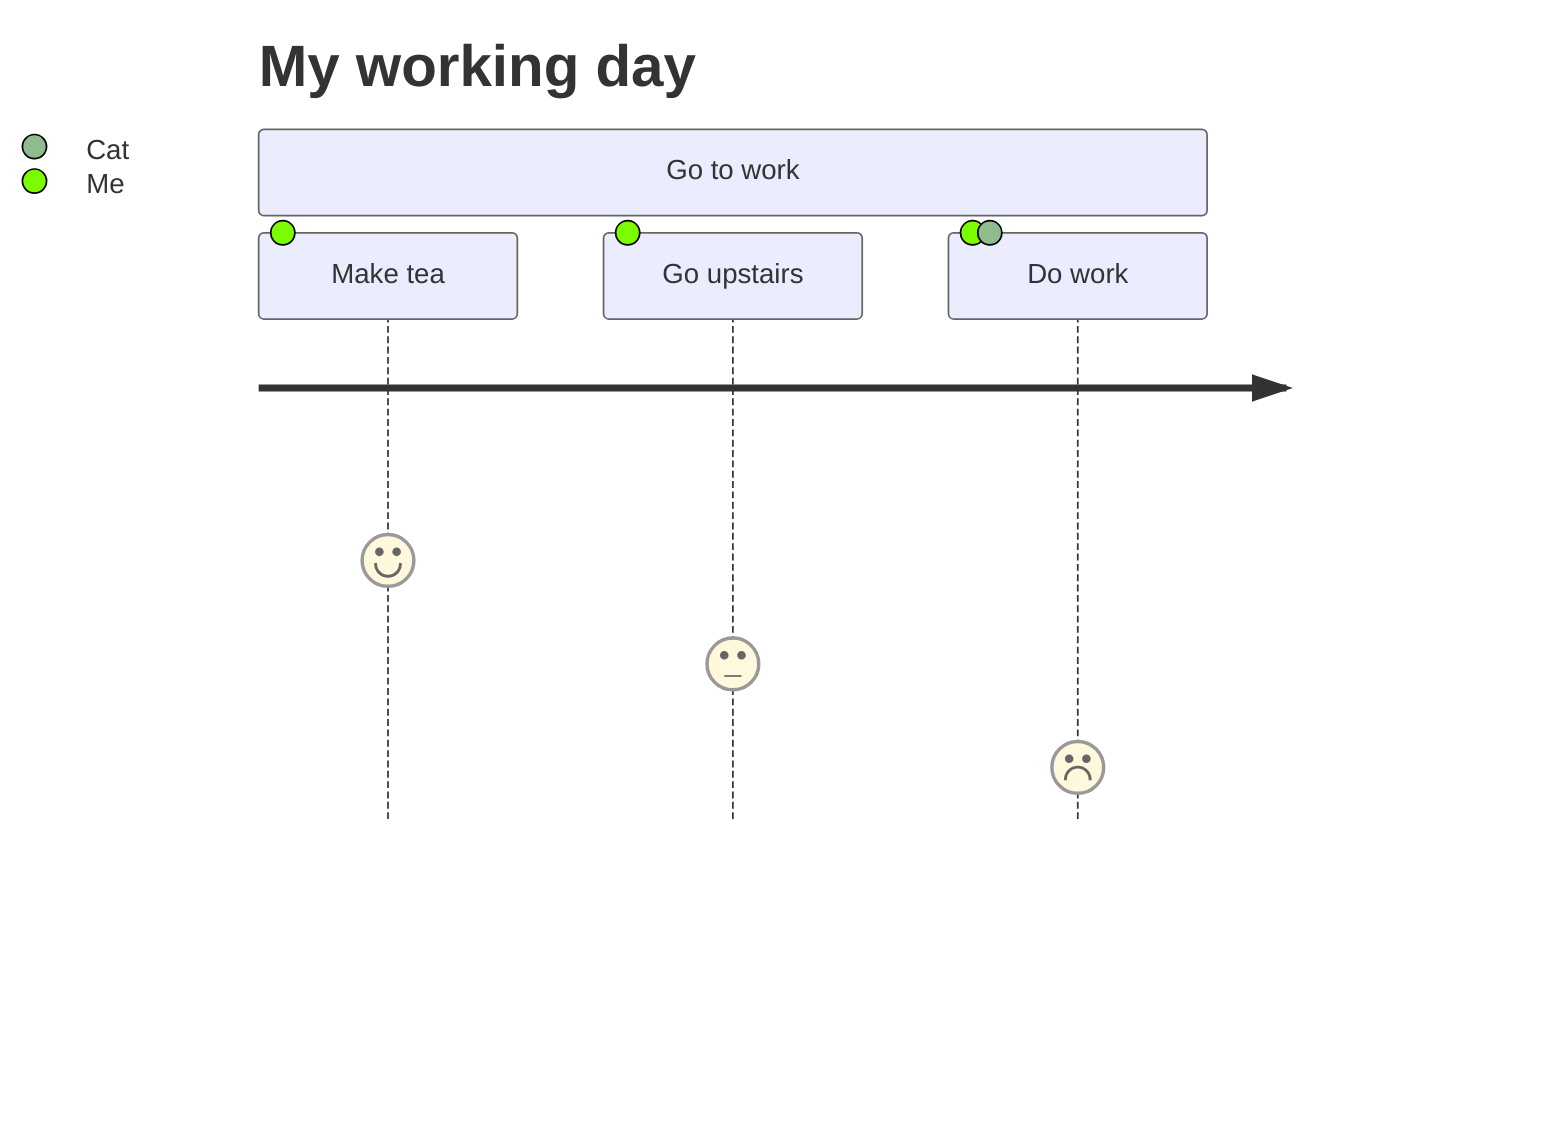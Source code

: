 journey
  title My working day
  section Go to work
    Make tea: 5: Me
    Go upstairs: 3: Me
    Do work: 1: Me, Cat